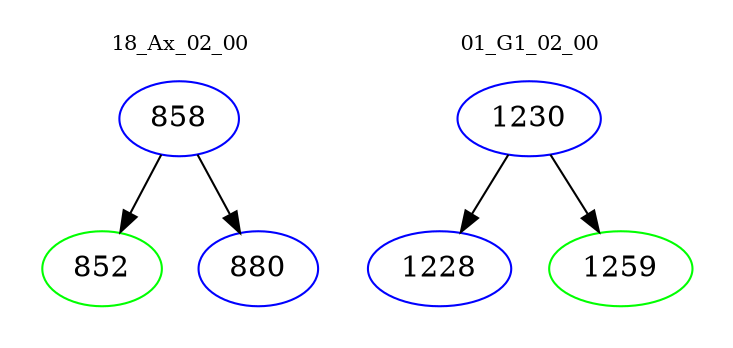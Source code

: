 digraph{
subgraph cluster_0 {
color = white
label = "18_Ax_02_00";
fontsize=10;
T0_858 [label="858", color="blue"]
T0_858 -> T0_852 [color="black"]
T0_852 [label="852", color="green"]
T0_858 -> T0_880 [color="black"]
T0_880 [label="880", color="blue"]
}
subgraph cluster_1 {
color = white
label = "01_G1_02_00";
fontsize=10;
T1_1230 [label="1230", color="blue"]
T1_1230 -> T1_1228 [color="black"]
T1_1228 [label="1228", color="blue"]
T1_1230 -> T1_1259 [color="black"]
T1_1259 [label="1259", color="green"]
}
}
